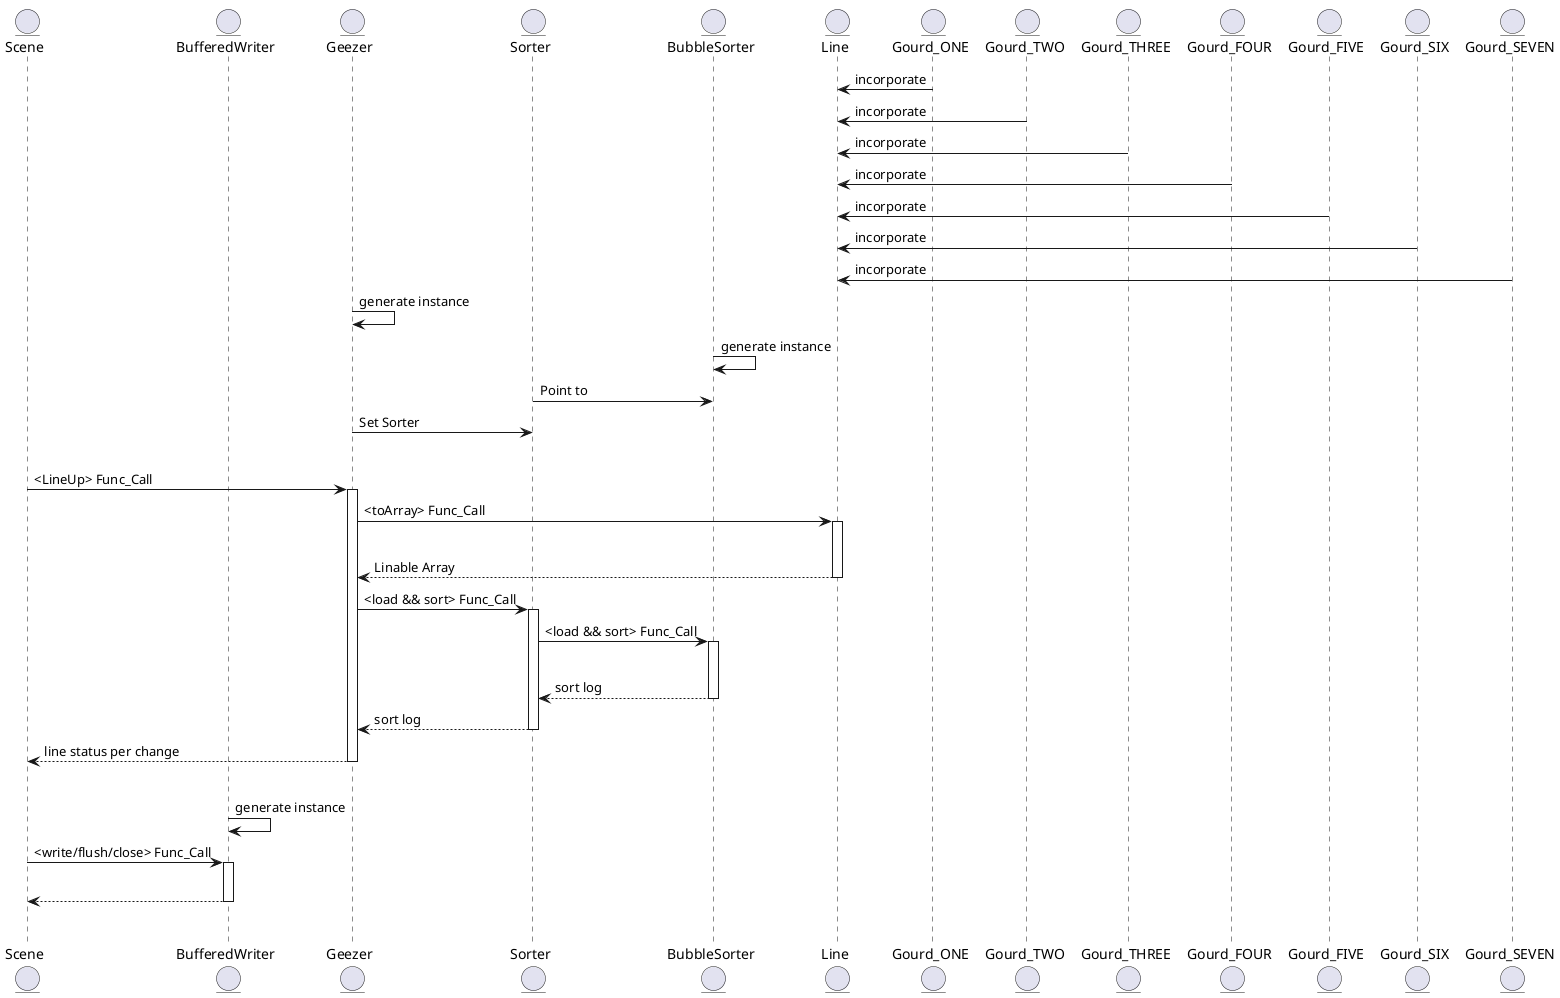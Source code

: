 @startuml

entity Scene
entity BufferedWriter
entity Geezer
entity Sorter
entity BubbleSorter
entity Line

entity Gourd_ONE
entity Gourd_TWO
entity Gourd_THREE
entity Gourd_FOUR
entity Gourd_FIVE
entity Gourd_SIX
entity Gourd_SEVEN

Gourd_ONE -> Line : incorporate
Gourd_TWO -> Line : incorporate
Gourd_THREE -> Line : incorporate
Gourd_FOUR -> Line : incorporate
Gourd_FIVE -> Line : incorporate
Gourd_SIX -> Line : incorporate
Gourd_SEVEN -> Line : incorporate

Geezer -> Geezer : generate instance
BubbleSorter -> BubbleSorter : generate instance
Sorter -> BubbleSorter : Point to
Sorter <- Geezer : Set Sorter 
|||
Scene -> Geezer ++: <LineUp> Func_Call
Geezer -> Line ++ : <toArray> Func_Call
|||
return Linable Array
Geezer -> Sorter ++ : <load && sort> Func_Call
Sorter -> BubbleSorter ++ : <load && sort> Func_Call
|||
return sort log
return sort log
return line status per change
|||
BufferedWriter -> BufferedWriter : generate instance
Scene -> BufferedWriter ++ : <write/flush/close> Func_Call
|||
return
|||

@enduml